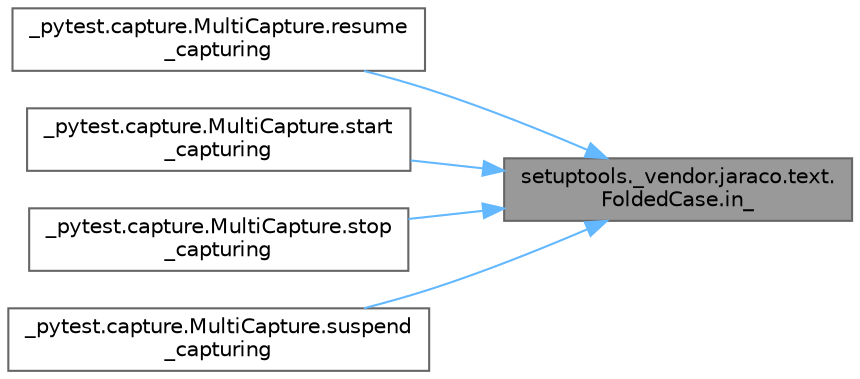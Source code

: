 digraph "setuptools._vendor.jaraco.text.FoldedCase.in_"
{
 // LATEX_PDF_SIZE
  bgcolor="transparent";
  edge [fontname=Helvetica,fontsize=10,labelfontname=Helvetica,labelfontsize=10];
  node [fontname=Helvetica,fontsize=10,shape=box,height=0.2,width=0.4];
  rankdir="RL";
  Node1 [id="Node000001",label="setuptools._vendor.jaraco.text.\lFoldedCase.in_",height=0.2,width=0.4,color="gray40", fillcolor="grey60", style="filled", fontcolor="black",tooltip=" "];
  Node1 -> Node2 [id="edge1_Node000001_Node000002",dir="back",color="steelblue1",style="solid",tooltip=" "];
  Node2 [id="Node000002",label="_pytest.capture.MultiCapture.resume\l_capturing",height=0.2,width=0.4,color="grey40", fillcolor="white", style="filled",URL="$class__pytest_1_1capture_1_1_multi_capture.html#a54d2f7dcb1e5f1e3baca68ca23b7ed86",tooltip=" "];
  Node1 -> Node3 [id="edge2_Node000001_Node000003",dir="back",color="steelblue1",style="solid",tooltip=" "];
  Node3 [id="Node000003",label="_pytest.capture.MultiCapture.start\l_capturing",height=0.2,width=0.4,color="grey40", fillcolor="white", style="filled",URL="$class__pytest_1_1capture_1_1_multi_capture.html#ad3583ba351c3fcb15b8aa157e5647d5f",tooltip=" "];
  Node1 -> Node4 [id="edge3_Node000001_Node000004",dir="back",color="steelblue1",style="solid",tooltip=" "];
  Node4 [id="Node000004",label="_pytest.capture.MultiCapture.stop\l_capturing",height=0.2,width=0.4,color="grey40", fillcolor="white", style="filled",URL="$class__pytest_1_1capture_1_1_multi_capture.html#a69e03981944938c3c4ea56995f5853e0",tooltip=" "];
  Node1 -> Node5 [id="edge4_Node000001_Node000005",dir="back",color="steelblue1",style="solid",tooltip=" "];
  Node5 [id="Node000005",label="_pytest.capture.MultiCapture.suspend\l_capturing",height=0.2,width=0.4,color="grey40", fillcolor="white", style="filled",URL="$class__pytest_1_1capture_1_1_multi_capture.html#a31c95157facd183f078cf97cb9ffd056",tooltip=" "];
}
